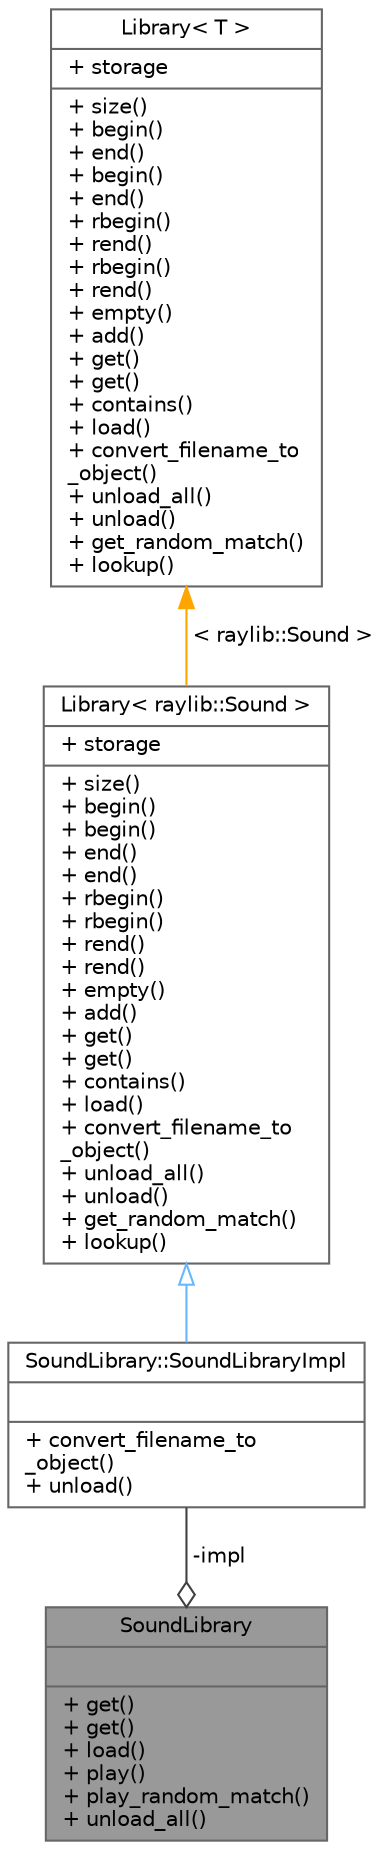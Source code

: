 digraph "SoundLibrary"
{
 // LATEX_PDF_SIZE
  bgcolor="transparent";
  edge [fontname=Helvetica,fontsize=10,labelfontname=Helvetica,labelfontsize=10];
  node [fontname=Helvetica,fontsize=10,shape=box,height=0.2,width=0.4];
  Node1 [shape=record,label="{SoundLibrary\n||+ get()\l+ get()\l+ load()\l+ play()\l+ play_random_match()\l+ unload_all()\l}",height=0.2,width=0.4,color="gray40", fillcolor="grey60", style="filled", fontcolor="black",tooltip=" "];
  Node2 -> Node1 [color="grey25",style="solid",label=" -impl" ,arrowhead="odiamond"];
  Node2 [shape=record,label="{SoundLibrary::SoundLibraryImpl\n||+ convert_filename_to\l_object()\l+ unload()\l}",height=0.2,width=0.4,color="gray40", fillcolor="white", style="filled",URL="$dd/dd5/struct_sound_library_1_1_sound_library_impl.html",tooltip=" "];
  Node3 -> Node2 [dir="back",color="steelblue1",style="solid",arrowtail="onormal"];
  Node3 [shape=record,label="{Library\< raylib::Sound \>\n|+ storage\l|+ size()\l+ begin()\l+ begin()\l+ end()\l+ end()\l+ rbegin()\l+ rbegin()\l+ rend()\l+ rend()\l+ empty()\l+ add()\l+ get()\l+ get()\l+ contains()\l+ load()\l+ convert_filename_to\l_object()\l+ unload_all()\l+ unload()\l+ get_random_match()\l+ lookup()\l}",height=0.2,width=0.4,color="gray40", fillcolor="white", style="filled",URL="$d5/d0b/struct_library.html",tooltip=" "];
  Node4 -> Node3 [dir="back",color="orange",style="solid",label=" \< raylib::Sound \>" ];
  Node4 [shape=record,label="{Library\< T \>\n|+ storage\l|+ size()\l+ begin()\l+ end()\l+ begin()\l+ end()\l+ rbegin()\l+ rend()\l+ rbegin()\l+ rend()\l+ empty()\l+ add()\l+ get()\l+ get()\l+ contains()\l+ load()\l+ convert_filename_to\l_object()\l+ unload_all()\l+ unload()\l+ get_random_match()\l+ lookup()\l}",height=0.2,width=0.4,color="gray40", fillcolor="white", style="filled",URL="$d5/d0b/struct_library.html",tooltip=" "];
}
